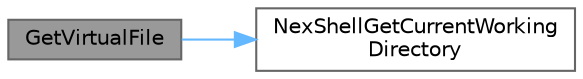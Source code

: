 digraph "GetVirtualFile"
{
 // LATEX_PDF_SIZE
  bgcolor="transparent";
  edge [fontname=Helvetica,fontsize=10,labelfontname=Helvetica,labelfontsize=10];
  node [fontname=Helvetica,fontsize=10,shape=box,height=0.2,width=0.4];
  rankdir="LR";
  Node1 [id="Node000001",label="GetVirtualFile",height=0.2,width=0.4,color="gray40", fillcolor="grey60", style="filled", fontcolor="black",tooltip="Returns the VIRTUAL_FILE specified by the full filename."];
  Node1 -> Node2 [id="edge1_Node000001_Node000002",color="steelblue1",style="solid",tooltip=" "];
  Node2 [id="Node000002",label="NexShellGetCurrentWorking\lDirectory",height=0.2,width=0.4,color="grey40", fillcolor="white", style="filled",URL="$_nex_shell_8c.html#a39d497789661118a6829019cd35a864e",tooltip="Returns the current working directory of the NexShell."];
}
